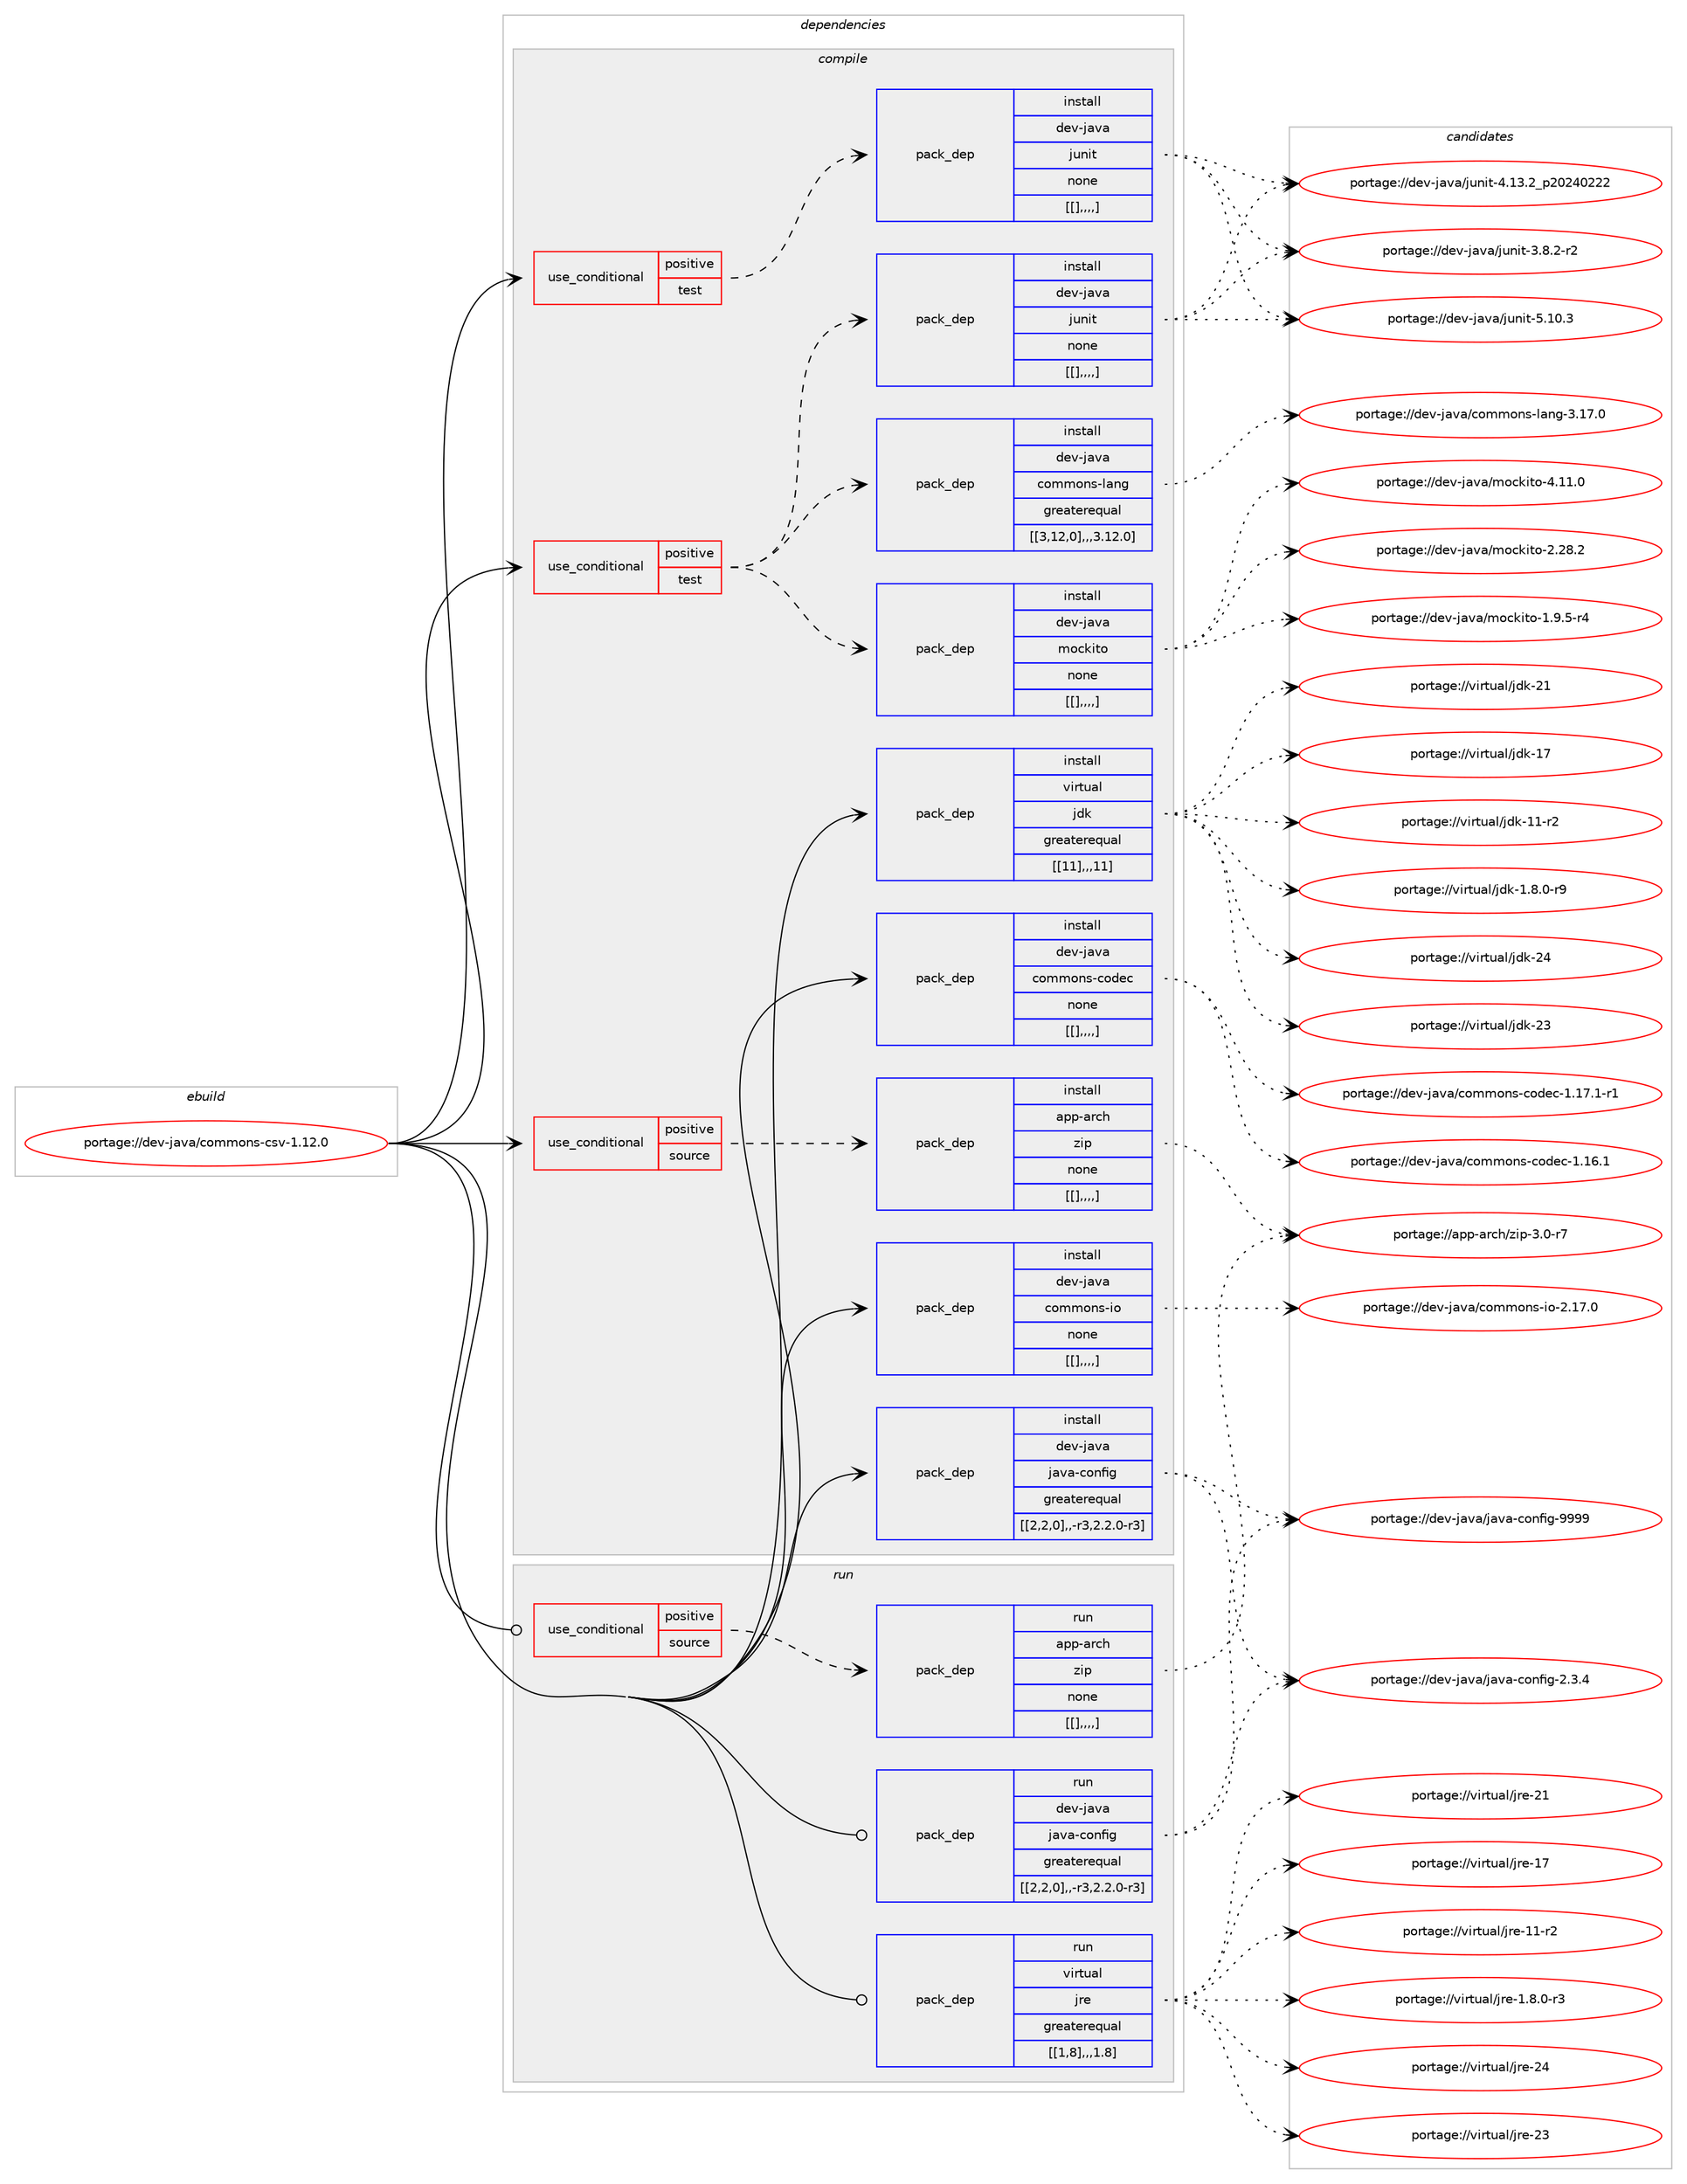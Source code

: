 digraph prolog {

# *************
# Graph options
# *************

newrank=true;
concentrate=true;
compound=true;
graph [rankdir=LR,fontname=Helvetica,fontsize=10,ranksep=1.5];#, ranksep=2.5, nodesep=0.2];
edge  [arrowhead=vee];
node  [fontname=Helvetica,fontsize=10];

# **********
# The ebuild
# **********

subgraph cluster_leftcol {
color=gray;
label=<<i>ebuild</i>>;
id [label="portage://dev-java/commons-csv-1.12.0", color=red, width=4, href="../dev-java/commons-csv-1.12.0.svg"];
}

# ****************
# The dependencies
# ****************

subgraph cluster_midcol {
color=gray;
label=<<i>dependencies</i>>;
subgraph cluster_compile {
fillcolor="#eeeeee";
style=filled;
label=<<i>compile</i>>;
subgraph cond23411 {
dependency97221 [label=<<TABLE BORDER="0" CELLBORDER="1" CELLSPACING="0" CELLPADDING="4"><TR><TD ROWSPAN="3" CELLPADDING="10">use_conditional</TD></TR><TR><TD>positive</TD></TR><TR><TD>source</TD></TR></TABLE>>, shape=none, color=red];
subgraph pack72684 {
dependency97250 [label=<<TABLE BORDER="0" CELLBORDER="1" CELLSPACING="0" CELLPADDING="4" WIDTH="220"><TR><TD ROWSPAN="6" CELLPADDING="30">pack_dep</TD></TR><TR><TD WIDTH="110">install</TD></TR><TR><TD>app-arch</TD></TR><TR><TD>zip</TD></TR><TR><TD>none</TD></TR><TR><TD>[[],,,,]</TD></TR></TABLE>>, shape=none, color=blue];
}
dependency97221:e -> dependency97250:w [weight=20,style="dashed",arrowhead="vee"];
}
id:e -> dependency97221:w [weight=20,style="solid",arrowhead="vee"];
subgraph cond23427 {
dependency97267 [label=<<TABLE BORDER="0" CELLBORDER="1" CELLSPACING="0" CELLPADDING="4"><TR><TD ROWSPAN="3" CELLPADDING="10">use_conditional</TD></TR><TR><TD>positive</TD></TR><TR><TD>test</TD></TR></TABLE>>, shape=none, color=red];
subgraph pack72732 {
dependency97296 [label=<<TABLE BORDER="0" CELLBORDER="1" CELLSPACING="0" CELLPADDING="4" WIDTH="220"><TR><TD ROWSPAN="6" CELLPADDING="30">pack_dep</TD></TR><TR><TD WIDTH="110">install</TD></TR><TR><TD>dev-java</TD></TR><TR><TD>commons-lang</TD></TR><TR><TD>greaterequal</TD></TR><TR><TD>[[3,12,0],,,3.12.0]</TD></TR></TABLE>>, shape=none, color=blue];
}
dependency97267:e -> dependency97296:w [weight=20,style="dashed",arrowhead="vee"];
subgraph pack72803 {
dependency97384 [label=<<TABLE BORDER="0" CELLBORDER="1" CELLSPACING="0" CELLPADDING="4" WIDTH="220"><TR><TD ROWSPAN="6" CELLPADDING="30">pack_dep</TD></TR><TR><TD WIDTH="110">install</TD></TR><TR><TD>dev-java</TD></TR><TR><TD>junit</TD></TR><TR><TD>none</TD></TR><TR><TD>[[],,,,]</TD></TR></TABLE>>, shape=none, color=blue];
}
dependency97267:e -> dependency97384:w [weight=20,style="dashed",arrowhead="vee"];
subgraph pack72839 {
dependency97426 [label=<<TABLE BORDER="0" CELLBORDER="1" CELLSPACING="0" CELLPADDING="4" WIDTH="220"><TR><TD ROWSPAN="6" CELLPADDING="30">pack_dep</TD></TR><TR><TD WIDTH="110">install</TD></TR><TR><TD>dev-java</TD></TR><TR><TD>mockito</TD></TR><TR><TD>none</TD></TR><TR><TD>[[],,,,]</TD></TR></TABLE>>, shape=none, color=blue];
}
dependency97267:e -> dependency97426:w [weight=20,style="dashed",arrowhead="vee"];
}
id:e -> dependency97267:w [weight=20,style="solid",arrowhead="vee"];
subgraph cond23457 {
dependency97442 [label=<<TABLE BORDER="0" CELLBORDER="1" CELLSPACING="0" CELLPADDING="4"><TR><TD ROWSPAN="3" CELLPADDING="10">use_conditional</TD></TR><TR><TD>positive</TD></TR><TR><TD>test</TD></TR></TABLE>>, shape=none, color=red];
subgraph pack72859 {
dependency97488 [label=<<TABLE BORDER="0" CELLBORDER="1" CELLSPACING="0" CELLPADDING="4" WIDTH="220"><TR><TD ROWSPAN="6" CELLPADDING="30">pack_dep</TD></TR><TR><TD WIDTH="110">install</TD></TR><TR><TD>dev-java</TD></TR><TR><TD>junit</TD></TR><TR><TD>none</TD></TR><TR><TD>[[],,,,]</TD></TR></TABLE>>, shape=none, color=blue];
}
dependency97442:e -> dependency97488:w [weight=20,style="dashed",arrowhead="vee"];
}
id:e -> dependency97442:w [weight=20,style="solid",arrowhead="vee"];
subgraph pack72897 {
dependency97493 [label=<<TABLE BORDER="0" CELLBORDER="1" CELLSPACING="0" CELLPADDING="4" WIDTH="220"><TR><TD ROWSPAN="6" CELLPADDING="30">pack_dep</TD></TR><TR><TD WIDTH="110">install</TD></TR><TR><TD>dev-java</TD></TR><TR><TD>commons-codec</TD></TR><TR><TD>none</TD></TR><TR><TD>[[],,,,]</TD></TR></TABLE>>, shape=none, color=blue];
}
id:e -> dependency97493:w [weight=20,style="solid",arrowhead="vee"];
subgraph pack72904 {
dependency97526 [label=<<TABLE BORDER="0" CELLBORDER="1" CELLSPACING="0" CELLPADDING="4" WIDTH="220"><TR><TD ROWSPAN="6" CELLPADDING="30">pack_dep</TD></TR><TR><TD WIDTH="110">install</TD></TR><TR><TD>dev-java</TD></TR><TR><TD>commons-io</TD></TR><TR><TD>none</TD></TR><TR><TD>[[],,,,]</TD></TR></TABLE>>, shape=none, color=blue];
}
id:e -> dependency97526:w [weight=20,style="solid",arrowhead="vee"];
subgraph pack72944 {
dependency97599 [label=<<TABLE BORDER="0" CELLBORDER="1" CELLSPACING="0" CELLPADDING="4" WIDTH="220"><TR><TD ROWSPAN="6" CELLPADDING="30">pack_dep</TD></TR><TR><TD WIDTH="110">install</TD></TR><TR><TD>dev-java</TD></TR><TR><TD>java-config</TD></TR><TR><TD>greaterequal</TD></TR><TR><TD>[[2,2,0],,-r3,2.2.0-r3]</TD></TR></TABLE>>, shape=none, color=blue];
}
id:e -> dependency97599:w [weight=20,style="solid",arrowhead="vee"];
subgraph pack72993 {
dependency97617 [label=<<TABLE BORDER="0" CELLBORDER="1" CELLSPACING="0" CELLPADDING="4" WIDTH="220"><TR><TD ROWSPAN="6" CELLPADDING="30">pack_dep</TD></TR><TR><TD WIDTH="110">install</TD></TR><TR><TD>virtual</TD></TR><TR><TD>jdk</TD></TR><TR><TD>greaterequal</TD></TR><TR><TD>[[11],,,11]</TD></TR></TABLE>>, shape=none, color=blue];
}
id:e -> dependency97617:w [weight=20,style="solid",arrowhead="vee"];
}
subgraph cluster_compileandrun {
fillcolor="#eeeeee";
style=filled;
label=<<i>compile and run</i>>;
}
subgraph cluster_run {
fillcolor="#eeeeee";
style=filled;
label=<<i>run</i>>;
subgraph cond23497 {
dependency97636 [label=<<TABLE BORDER="0" CELLBORDER="1" CELLSPACING="0" CELLPADDING="4"><TR><TD ROWSPAN="3" CELLPADDING="10">use_conditional</TD></TR><TR><TD>positive</TD></TR><TR><TD>source</TD></TR></TABLE>>, shape=none, color=red];
subgraph pack73045 {
dependency97711 [label=<<TABLE BORDER="0" CELLBORDER="1" CELLSPACING="0" CELLPADDING="4" WIDTH="220"><TR><TD ROWSPAN="6" CELLPADDING="30">pack_dep</TD></TR><TR><TD WIDTH="110">run</TD></TR><TR><TD>app-arch</TD></TR><TR><TD>zip</TD></TR><TR><TD>none</TD></TR><TR><TD>[[],,,,]</TD></TR></TABLE>>, shape=none, color=blue];
}
dependency97636:e -> dependency97711:w [weight=20,style="dashed",arrowhead="vee"];
}
id:e -> dependency97636:w [weight=20,style="solid",arrowhead="odot"];
subgraph pack73085 {
dependency97714 [label=<<TABLE BORDER="0" CELLBORDER="1" CELLSPACING="0" CELLPADDING="4" WIDTH="220"><TR><TD ROWSPAN="6" CELLPADDING="30">pack_dep</TD></TR><TR><TD WIDTH="110">run</TD></TR><TR><TD>dev-java</TD></TR><TR><TD>java-config</TD></TR><TR><TD>greaterequal</TD></TR><TR><TD>[[2,2,0],,-r3,2.2.0-r3]</TD></TR></TABLE>>, shape=none, color=blue];
}
id:e -> dependency97714:w [weight=20,style="solid",arrowhead="odot"];
subgraph pack73086 {
dependency97718 [label=<<TABLE BORDER="0" CELLBORDER="1" CELLSPACING="0" CELLPADDING="4" WIDTH="220"><TR><TD ROWSPAN="6" CELLPADDING="30">pack_dep</TD></TR><TR><TD WIDTH="110">run</TD></TR><TR><TD>virtual</TD></TR><TR><TD>jre</TD></TR><TR><TD>greaterequal</TD></TR><TR><TD>[[1,8],,,1.8]</TD></TR></TABLE>>, shape=none, color=blue];
}
id:e -> dependency97718:w [weight=20,style="solid",arrowhead="odot"];
}
}

# **************
# The candidates
# **************

subgraph cluster_choices {
rank=same;
color=gray;
label=<<i>candidates</i>>;

subgraph choice72291 {
color=black;
nodesep=1;
choice9711211245971149910447122105112455146484511455 [label="portage://app-arch/zip-3.0-r7", color=red, width=4,href="../app-arch/zip-3.0-r7.svg"];
dependency97250:e -> choice9711211245971149910447122105112455146484511455:w [style=dotted,weight="100"];
}
subgraph choice72337 {
color=black;
nodesep=1;
choice1001011184510697118974799111109109111110115451089711010345514649554648 [label="portage://dev-java/commons-lang-3.17.0", color=red, width=4,href="../dev-java/commons-lang-3.17.0.svg"];
dependency97296:e -> choice1001011184510697118974799111109109111110115451089711010345514649554648:w [style=dotted,weight="100"];
}
subgraph choice72342 {
color=black;
nodesep=1;
choice1001011184510697118974710611711010511645534649484651 [label="portage://dev-java/junit-5.10.3", color=red, width=4,href="../dev-java/junit-5.10.3.svg"];
choice1001011184510697118974710611711010511645524649514650951125048505248505050 [label="portage://dev-java/junit-4.13.2_p20240222", color=red, width=4,href="../dev-java/junit-4.13.2_p20240222.svg"];
choice100101118451069711897471061171101051164551465646504511450 [label="portage://dev-java/junit-3.8.2-r2", color=red, width=4,href="../dev-java/junit-3.8.2-r2.svg"];
dependency97384:e -> choice1001011184510697118974710611711010511645534649484651:w [style=dotted,weight="100"];
dependency97384:e -> choice1001011184510697118974710611711010511645524649514650951125048505248505050:w [style=dotted,weight="100"];
dependency97384:e -> choice100101118451069711897471061171101051164551465646504511450:w [style=dotted,weight="100"];
}
subgraph choice72348 {
color=black;
nodesep=1;
choice100101118451069711897471091119910710511611145524649494648 [label="portage://dev-java/mockito-4.11.0", color=red, width=4,href="../dev-java/mockito-4.11.0.svg"];
choice100101118451069711897471091119910710511611145504650564650 [label="portage://dev-java/mockito-2.28.2", color=red, width=4,href="../dev-java/mockito-2.28.2.svg"];
choice10010111845106971189747109111991071051161114549465746534511452 [label="portage://dev-java/mockito-1.9.5-r4", color=red, width=4,href="../dev-java/mockito-1.9.5-r4.svg"];
dependency97426:e -> choice100101118451069711897471091119910710511611145524649494648:w [style=dotted,weight="100"];
dependency97426:e -> choice100101118451069711897471091119910710511611145504650564650:w [style=dotted,weight="100"];
dependency97426:e -> choice10010111845106971189747109111991071051161114549465746534511452:w [style=dotted,weight="100"];
}
subgraph choice72353 {
color=black;
nodesep=1;
choice1001011184510697118974710611711010511645534649484651 [label="portage://dev-java/junit-5.10.3", color=red, width=4,href="../dev-java/junit-5.10.3.svg"];
choice1001011184510697118974710611711010511645524649514650951125048505248505050 [label="portage://dev-java/junit-4.13.2_p20240222", color=red, width=4,href="../dev-java/junit-4.13.2_p20240222.svg"];
choice100101118451069711897471061171101051164551465646504511450 [label="portage://dev-java/junit-3.8.2-r2", color=red, width=4,href="../dev-java/junit-3.8.2-r2.svg"];
dependency97488:e -> choice1001011184510697118974710611711010511645534649484651:w [style=dotted,weight="100"];
dependency97488:e -> choice1001011184510697118974710611711010511645524649514650951125048505248505050:w [style=dotted,weight="100"];
dependency97488:e -> choice100101118451069711897471061171101051164551465646504511450:w [style=dotted,weight="100"];
}
subgraph choice72382 {
color=black;
nodesep=1;
choice1001011184510697118974799111109109111110115459911110010199454946495546494511449 [label="portage://dev-java/commons-codec-1.17.1-r1", color=red, width=4,href="../dev-java/commons-codec-1.17.1-r1.svg"];
choice100101118451069711897479911110910911111011545991111001019945494649544649 [label="portage://dev-java/commons-codec-1.16.1", color=red, width=4,href="../dev-java/commons-codec-1.16.1.svg"];
dependency97493:e -> choice1001011184510697118974799111109109111110115459911110010199454946495546494511449:w [style=dotted,weight="100"];
dependency97493:e -> choice100101118451069711897479911110910911111011545991111001019945494649544649:w [style=dotted,weight="100"];
}
subgraph choice72383 {
color=black;
nodesep=1;
choice10010111845106971189747991111091091111101154510511145504649554648 [label="portage://dev-java/commons-io-2.17.0", color=red, width=4,href="../dev-java/commons-io-2.17.0.svg"];
dependency97526:e -> choice10010111845106971189747991111091091111101154510511145504649554648:w [style=dotted,weight="100"];
}
subgraph choice72386 {
color=black;
nodesep=1;
choice10010111845106971189747106971189745991111101021051034557575757 [label="portage://dev-java/java-config-9999", color=red, width=4,href="../dev-java/java-config-9999.svg"];
choice1001011184510697118974710697118974599111110102105103455046514652 [label="portage://dev-java/java-config-2.3.4", color=red, width=4,href="../dev-java/java-config-2.3.4.svg"];
dependency97599:e -> choice10010111845106971189747106971189745991111101021051034557575757:w [style=dotted,weight="100"];
dependency97599:e -> choice1001011184510697118974710697118974599111110102105103455046514652:w [style=dotted,weight="100"];
}
subgraph choice72390 {
color=black;
nodesep=1;
choice1181051141161179710847106100107455052 [label="portage://virtual/jdk-24", color=red, width=4,href="../virtual/jdk-24.svg"];
choice1181051141161179710847106100107455051 [label="portage://virtual/jdk-23", color=red, width=4,href="../virtual/jdk-23.svg"];
choice1181051141161179710847106100107455049 [label="portage://virtual/jdk-21", color=red, width=4,href="../virtual/jdk-21.svg"];
choice1181051141161179710847106100107454955 [label="portage://virtual/jdk-17", color=red, width=4,href="../virtual/jdk-17.svg"];
choice11810511411611797108471061001074549494511450 [label="portage://virtual/jdk-11-r2", color=red, width=4,href="../virtual/jdk-11-r2.svg"];
choice11810511411611797108471061001074549465646484511457 [label="portage://virtual/jdk-1.8.0-r9", color=red, width=4,href="../virtual/jdk-1.8.0-r9.svg"];
dependency97617:e -> choice1181051141161179710847106100107455052:w [style=dotted,weight="100"];
dependency97617:e -> choice1181051141161179710847106100107455051:w [style=dotted,weight="100"];
dependency97617:e -> choice1181051141161179710847106100107455049:w [style=dotted,weight="100"];
dependency97617:e -> choice1181051141161179710847106100107454955:w [style=dotted,weight="100"];
dependency97617:e -> choice11810511411611797108471061001074549494511450:w [style=dotted,weight="100"];
dependency97617:e -> choice11810511411611797108471061001074549465646484511457:w [style=dotted,weight="100"];
}
subgraph choice72395 {
color=black;
nodesep=1;
choice9711211245971149910447122105112455146484511455 [label="portage://app-arch/zip-3.0-r7", color=red, width=4,href="../app-arch/zip-3.0-r7.svg"];
dependency97711:e -> choice9711211245971149910447122105112455146484511455:w [style=dotted,weight="100"];
}
subgraph choice72432 {
color=black;
nodesep=1;
choice10010111845106971189747106971189745991111101021051034557575757 [label="portage://dev-java/java-config-9999", color=red, width=4,href="../dev-java/java-config-9999.svg"];
choice1001011184510697118974710697118974599111110102105103455046514652 [label="portage://dev-java/java-config-2.3.4", color=red, width=4,href="../dev-java/java-config-2.3.4.svg"];
dependency97714:e -> choice10010111845106971189747106971189745991111101021051034557575757:w [style=dotted,weight="100"];
dependency97714:e -> choice1001011184510697118974710697118974599111110102105103455046514652:w [style=dotted,weight="100"];
}
subgraph choice72437 {
color=black;
nodesep=1;
choice1181051141161179710847106114101455052 [label="portage://virtual/jre-24", color=red, width=4,href="../virtual/jre-24.svg"];
choice1181051141161179710847106114101455051 [label="portage://virtual/jre-23", color=red, width=4,href="../virtual/jre-23.svg"];
choice1181051141161179710847106114101455049 [label="portage://virtual/jre-21", color=red, width=4,href="../virtual/jre-21.svg"];
choice1181051141161179710847106114101454955 [label="portage://virtual/jre-17", color=red, width=4,href="../virtual/jre-17.svg"];
choice11810511411611797108471061141014549494511450 [label="portage://virtual/jre-11-r2", color=red, width=4,href="../virtual/jre-11-r2.svg"];
choice11810511411611797108471061141014549465646484511451 [label="portage://virtual/jre-1.8.0-r3", color=red, width=4,href="../virtual/jre-1.8.0-r3.svg"];
dependency97718:e -> choice1181051141161179710847106114101455052:w [style=dotted,weight="100"];
dependency97718:e -> choice1181051141161179710847106114101455051:w [style=dotted,weight="100"];
dependency97718:e -> choice1181051141161179710847106114101455049:w [style=dotted,weight="100"];
dependency97718:e -> choice1181051141161179710847106114101454955:w [style=dotted,weight="100"];
dependency97718:e -> choice11810511411611797108471061141014549494511450:w [style=dotted,weight="100"];
dependency97718:e -> choice11810511411611797108471061141014549465646484511451:w [style=dotted,weight="100"];
}
}

}
